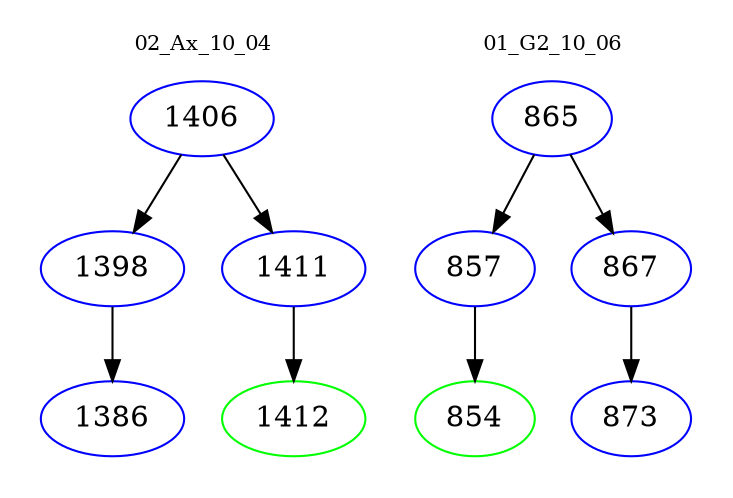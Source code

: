 digraph{
subgraph cluster_0 {
color = white
label = "02_Ax_10_04";
fontsize=10;
T0_1406 [label="1406", color="blue"]
T0_1406 -> T0_1398 [color="black"]
T0_1398 [label="1398", color="blue"]
T0_1398 -> T0_1386 [color="black"]
T0_1386 [label="1386", color="blue"]
T0_1406 -> T0_1411 [color="black"]
T0_1411 [label="1411", color="blue"]
T0_1411 -> T0_1412 [color="black"]
T0_1412 [label="1412", color="green"]
}
subgraph cluster_1 {
color = white
label = "01_G2_10_06";
fontsize=10;
T1_865 [label="865", color="blue"]
T1_865 -> T1_857 [color="black"]
T1_857 [label="857", color="blue"]
T1_857 -> T1_854 [color="black"]
T1_854 [label="854", color="green"]
T1_865 -> T1_867 [color="black"]
T1_867 [label="867", color="blue"]
T1_867 -> T1_873 [color="black"]
T1_873 [label="873", color="blue"]
}
}
